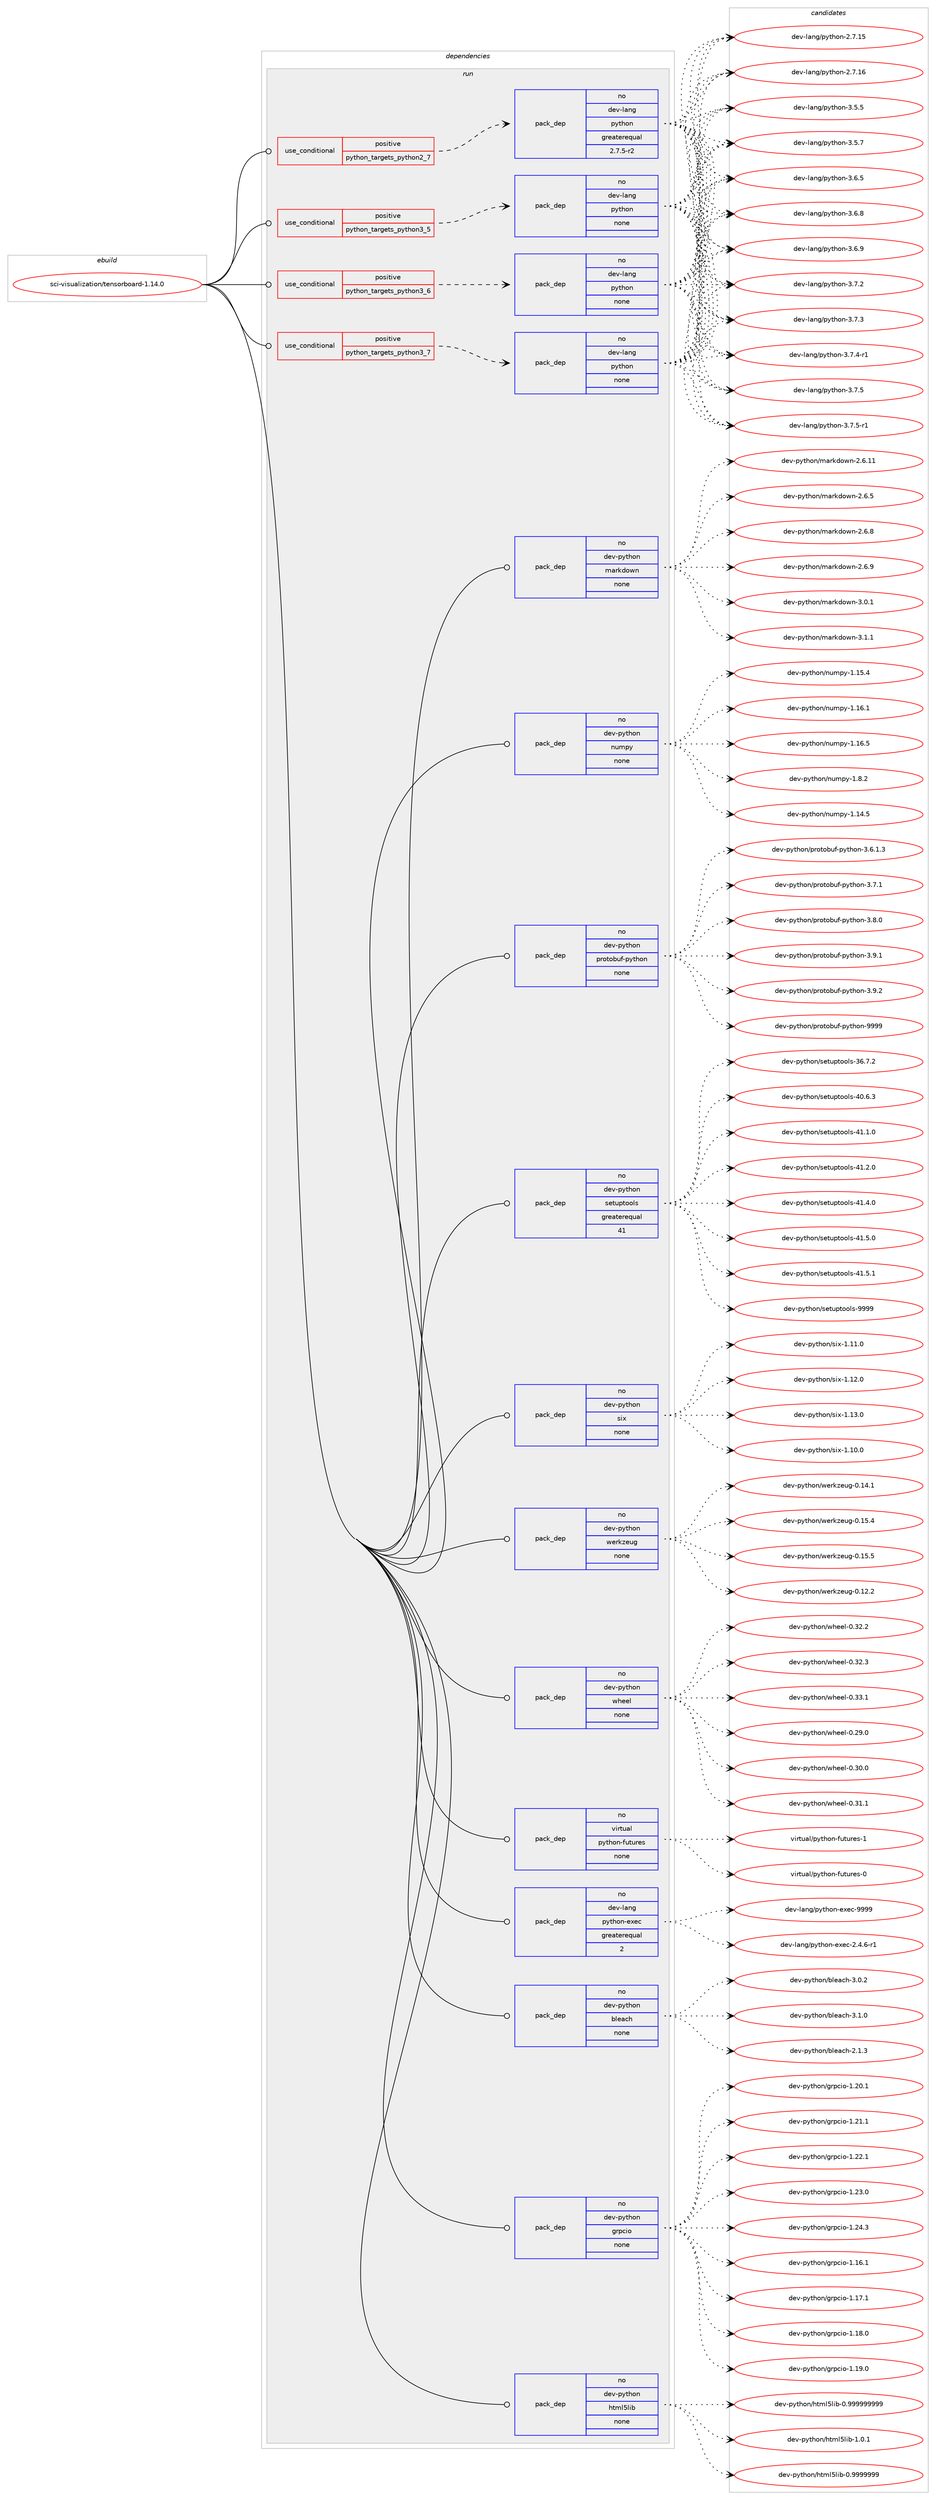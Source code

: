 digraph prolog {

# *************
# Graph options
# *************

newrank=true;
concentrate=true;
compound=true;
graph [rankdir=LR,fontname=Helvetica,fontsize=10,ranksep=1.5];#, ranksep=2.5, nodesep=0.2];
edge  [arrowhead=vee];
node  [fontname=Helvetica,fontsize=10];

# **********
# The ebuild
# **********

subgraph cluster_leftcol {
color=gray;
rank=same;
label=<<i>ebuild</i>>;
id [label="sci-visualization/tensorboard-1.14.0", color=red, width=4, href="../sci-visualization/tensorboard-1.14.0.svg"];
}

# ****************
# The dependencies
# ****************

subgraph cluster_midcol {
color=gray;
label=<<i>dependencies</i>>;
subgraph cluster_compile {
fillcolor="#eeeeee";
style=filled;
label=<<i>compile</i>>;
}
subgraph cluster_compileandrun {
fillcolor="#eeeeee";
style=filled;
label=<<i>compile and run</i>>;
}
subgraph cluster_run {
fillcolor="#eeeeee";
style=filled;
label=<<i>run</i>>;
subgraph cond210190 {
dependency865536 [label=<<TABLE BORDER="0" CELLBORDER="1" CELLSPACING="0" CELLPADDING="4"><TR><TD ROWSPAN="3" CELLPADDING="10">use_conditional</TD></TR><TR><TD>positive</TD></TR><TR><TD>python_targets_python2_7</TD></TR></TABLE>>, shape=none, color=red];
subgraph pack640048 {
dependency865537 [label=<<TABLE BORDER="0" CELLBORDER="1" CELLSPACING="0" CELLPADDING="4" WIDTH="220"><TR><TD ROWSPAN="6" CELLPADDING="30">pack_dep</TD></TR><TR><TD WIDTH="110">no</TD></TR><TR><TD>dev-lang</TD></TR><TR><TD>python</TD></TR><TR><TD>greaterequal</TD></TR><TR><TD>2.7.5-r2</TD></TR></TABLE>>, shape=none, color=blue];
}
dependency865536:e -> dependency865537:w [weight=20,style="dashed",arrowhead="vee"];
}
id:e -> dependency865536:w [weight=20,style="solid",arrowhead="odot"];
subgraph cond210191 {
dependency865538 [label=<<TABLE BORDER="0" CELLBORDER="1" CELLSPACING="0" CELLPADDING="4"><TR><TD ROWSPAN="3" CELLPADDING="10">use_conditional</TD></TR><TR><TD>positive</TD></TR><TR><TD>python_targets_python3_5</TD></TR></TABLE>>, shape=none, color=red];
subgraph pack640049 {
dependency865539 [label=<<TABLE BORDER="0" CELLBORDER="1" CELLSPACING="0" CELLPADDING="4" WIDTH="220"><TR><TD ROWSPAN="6" CELLPADDING="30">pack_dep</TD></TR><TR><TD WIDTH="110">no</TD></TR><TR><TD>dev-lang</TD></TR><TR><TD>python</TD></TR><TR><TD>none</TD></TR><TR><TD></TD></TR></TABLE>>, shape=none, color=blue];
}
dependency865538:e -> dependency865539:w [weight=20,style="dashed",arrowhead="vee"];
}
id:e -> dependency865538:w [weight=20,style="solid",arrowhead="odot"];
subgraph cond210192 {
dependency865540 [label=<<TABLE BORDER="0" CELLBORDER="1" CELLSPACING="0" CELLPADDING="4"><TR><TD ROWSPAN="3" CELLPADDING="10">use_conditional</TD></TR><TR><TD>positive</TD></TR><TR><TD>python_targets_python3_6</TD></TR></TABLE>>, shape=none, color=red];
subgraph pack640050 {
dependency865541 [label=<<TABLE BORDER="0" CELLBORDER="1" CELLSPACING="0" CELLPADDING="4" WIDTH="220"><TR><TD ROWSPAN="6" CELLPADDING="30">pack_dep</TD></TR><TR><TD WIDTH="110">no</TD></TR><TR><TD>dev-lang</TD></TR><TR><TD>python</TD></TR><TR><TD>none</TD></TR><TR><TD></TD></TR></TABLE>>, shape=none, color=blue];
}
dependency865540:e -> dependency865541:w [weight=20,style="dashed",arrowhead="vee"];
}
id:e -> dependency865540:w [weight=20,style="solid",arrowhead="odot"];
subgraph cond210193 {
dependency865542 [label=<<TABLE BORDER="0" CELLBORDER="1" CELLSPACING="0" CELLPADDING="4"><TR><TD ROWSPAN="3" CELLPADDING="10">use_conditional</TD></TR><TR><TD>positive</TD></TR><TR><TD>python_targets_python3_7</TD></TR></TABLE>>, shape=none, color=red];
subgraph pack640051 {
dependency865543 [label=<<TABLE BORDER="0" CELLBORDER="1" CELLSPACING="0" CELLPADDING="4" WIDTH="220"><TR><TD ROWSPAN="6" CELLPADDING="30">pack_dep</TD></TR><TR><TD WIDTH="110">no</TD></TR><TR><TD>dev-lang</TD></TR><TR><TD>python</TD></TR><TR><TD>none</TD></TR><TR><TD></TD></TR></TABLE>>, shape=none, color=blue];
}
dependency865542:e -> dependency865543:w [weight=20,style="dashed",arrowhead="vee"];
}
id:e -> dependency865542:w [weight=20,style="solid",arrowhead="odot"];
subgraph pack640052 {
dependency865544 [label=<<TABLE BORDER="0" CELLBORDER="1" CELLSPACING="0" CELLPADDING="4" WIDTH="220"><TR><TD ROWSPAN="6" CELLPADDING="30">pack_dep</TD></TR><TR><TD WIDTH="110">no</TD></TR><TR><TD>dev-lang</TD></TR><TR><TD>python-exec</TD></TR><TR><TD>greaterequal</TD></TR><TR><TD>2</TD></TR></TABLE>>, shape=none, color=blue];
}
id:e -> dependency865544:w [weight=20,style="solid",arrowhead="odot"];
subgraph pack640053 {
dependency865545 [label=<<TABLE BORDER="0" CELLBORDER="1" CELLSPACING="0" CELLPADDING="4" WIDTH="220"><TR><TD ROWSPAN="6" CELLPADDING="30">pack_dep</TD></TR><TR><TD WIDTH="110">no</TD></TR><TR><TD>dev-python</TD></TR><TR><TD>bleach</TD></TR><TR><TD>none</TD></TR><TR><TD></TD></TR></TABLE>>, shape=none, color=blue];
}
id:e -> dependency865545:w [weight=20,style="solid",arrowhead="odot"];
subgraph pack640054 {
dependency865546 [label=<<TABLE BORDER="0" CELLBORDER="1" CELLSPACING="0" CELLPADDING="4" WIDTH="220"><TR><TD ROWSPAN="6" CELLPADDING="30">pack_dep</TD></TR><TR><TD WIDTH="110">no</TD></TR><TR><TD>dev-python</TD></TR><TR><TD>grpcio</TD></TR><TR><TD>none</TD></TR><TR><TD></TD></TR></TABLE>>, shape=none, color=blue];
}
id:e -> dependency865546:w [weight=20,style="solid",arrowhead="odot"];
subgraph pack640055 {
dependency865547 [label=<<TABLE BORDER="0" CELLBORDER="1" CELLSPACING="0" CELLPADDING="4" WIDTH="220"><TR><TD ROWSPAN="6" CELLPADDING="30">pack_dep</TD></TR><TR><TD WIDTH="110">no</TD></TR><TR><TD>dev-python</TD></TR><TR><TD>html5lib</TD></TR><TR><TD>none</TD></TR><TR><TD></TD></TR></TABLE>>, shape=none, color=blue];
}
id:e -> dependency865547:w [weight=20,style="solid",arrowhead="odot"];
subgraph pack640056 {
dependency865548 [label=<<TABLE BORDER="0" CELLBORDER="1" CELLSPACING="0" CELLPADDING="4" WIDTH="220"><TR><TD ROWSPAN="6" CELLPADDING="30">pack_dep</TD></TR><TR><TD WIDTH="110">no</TD></TR><TR><TD>dev-python</TD></TR><TR><TD>markdown</TD></TR><TR><TD>none</TD></TR><TR><TD></TD></TR></TABLE>>, shape=none, color=blue];
}
id:e -> dependency865548:w [weight=20,style="solid",arrowhead="odot"];
subgraph pack640057 {
dependency865549 [label=<<TABLE BORDER="0" CELLBORDER="1" CELLSPACING="0" CELLPADDING="4" WIDTH="220"><TR><TD ROWSPAN="6" CELLPADDING="30">pack_dep</TD></TR><TR><TD WIDTH="110">no</TD></TR><TR><TD>dev-python</TD></TR><TR><TD>numpy</TD></TR><TR><TD>none</TD></TR><TR><TD></TD></TR></TABLE>>, shape=none, color=blue];
}
id:e -> dependency865549:w [weight=20,style="solid",arrowhead="odot"];
subgraph pack640058 {
dependency865550 [label=<<TABLE BORDER="0" CELLBORDER="1" CELLSPACING="0" CELLPADDING="4" WIDTH="220"><TR><TD ROWSPAN="6" CELLPADDING="30">pack_dep</TD></TR><TR><TD WIDTH="110">no</TD></TR><TR><TD>dev-python</TD></TR><TR><TD>protobuf-python</TD></TR><TR><TD>none</TD></TR><TR><TD></TD></TR></TABLE>>, shape=none, color=blue];
}
id:e -> dependency865550:w [weight=20,style="solid",arrowhead="odot"];
subgraph pack640059 {
dependency865551 [label=<<TABLE BORDER="0" CELLBORDER="1" CELLSPACING="0" CELLPADDING="4" WIDTH="220"><TR><TD ROWSPAN="6" CELLPADDING="30">pack_dep</TD></TR><TR><TD WIDTH="110">no</TD></TR><TR><TD>dev-python</TD></TR><TR><TD>setuptools</TD></TR><TR><TD>greaterequal</TD></TR><TR><TD>41</TD></TR></TABLE>>, shape=none, color=blue];
}
id:e -> dependency865551:w [weight=20,style="solid",arrowhead="odot"];
subgraph pack640060 {
dependency865552 [label=<<TABLE BORDER="0" CELLBORDER="1" CELLSPACING="0" CELLPADDING="4" WIDTH="220"><TR><TD ROWSPAN="6" CELLPADDING="30">pack_dep</TD></TR><TR><TD WIDTH="110">no</TD></TR><TR><TD>dev-python</TD></TR><TR><TD>six</TD></TR><TR><TD>none</TD></TR><TR><TD></TD></TR></TABLE>>, shape=none, color=blue];
}
id:e -> dependency865552:w [weight=20,style="solid",arrowhead="odot"];
subgraph pack640061 {
dependency865553 [label=<<TABLE BORDER="0" CELLBORDER="1" CELLSPACING="0" CELLPADDING="4" WIDTH="220"><TR><TD ROWSPAN="6" CELLPADDING="30">pack_dep</TD></TR><TR><TD WIDTH="110">no</TD></TR><TR><TD>dev-python</TD></TR><TR><TD>werkzeug</TD></TR><TR><TD>none</TD></TR><TR><TD></TD></TR></TABLE>>, shape=none, color=blue];
}
id:e -> dependency865553:w [weight=20,style="solid",arrowhead="odot"];
subgraph pack640062 {
dependency865554 [label=<<TABLE BORDER="0" CELLBORDER="1" CELLSPACING="0" CELLPADDING="4" WIDTH="220"><TR><TD ROWSPAN="6" CELLPADDING="30">pack_dep</TD></TR><TR><TD WIDTH="110">no</TD></TR><TR><TD>dev-python</TD></TR><TR><TD>wheel</TD></TR><TR><TD>none</TD></TR><TR><TD></TD></TR></TABLE>>, shape=none, color=blue];
}
id:e -> dependency865554:w [weight=20,style="solid",arrowhead="odot"];
subgraph pack640063 {
dependency865555 [label=<<TABLE BORDER="0" CELLBORDER="1" CELLSPACING="0" CELLPADDING="4" WIDTH="220"><TR><TD ROWSPAN="6" CELLPADDING="30">pack_dep</TD></TR><TR><TD WIDTH="110">no</TD></TR><TR><TD>virtual</TD></TR><TR><TD>python-futures</TD></TR><TR><TD>none</TD></TR><TR><TD></TD></TR></TABLE>>, shape=none, color=blue];
}
id:e -> dependency865555:w [weight=20,style="solid",arrowhead="odot"];
}
}

# **************
# The candidates
# **************

subgraph cluster_choices {
rank=same;
color=gray;
label=<<i>candidates</i>>;

subgraph choice640048 {
color=black;
nodesep=1;
choice10010111845108971101034711212111610411111045504655464953 [label="dev-lang/python-2.7.15", color=red, width=4,href="../dev-lang/python-2.7.15.svg"];
choice10010111845108971101034711212111610411111045504655464954 [label="dev-lang/python-2.7.16", color=red, width=4,href="../dev-lang/python-2.7.16.svg"];
choice100101118451089711010347112121116104111110455146534653 [label="dev-lang/python-3.5.5", color=red, width=4,href="../dev-lang/python-3.5.5.svg"];
choice100101118451089711010347112121116104111110455146534655 [label="dev-lang/python-3.5.7", color=red, width=4,href="../dev-lang/python-3.5.7.svg"];
choice100101118451089711010347112121116104111110455146544653 [label="dev-lang/python-3.6.5", color=red, width=4,href="../dev-lang/python-3.6.5.svg"];
choice100101118451089711010347112121116104111110455146544656 [label="dev-lang/python-3.6.8", color=red, width=4,href="../dev-lang/python-3.6.8.svg"];
choice100101118451089711010347112121116104111110455146544657 [label="dev-lang/python-3.6.9", color=red, width=4,href="../dev-lang/python-3.6.9.svg"];
choice100101118451089711010347112121116104111110455146554650 [label="dev-lang/python-3.7.2", color=red, width=4,href="../dev-lang/python-3.7.2.svg"];
choice100101118451089711010347112121116104111110455146554651 [label="dev-lang/python-3.7.3", color=red, width=4,href="../dev-lang/python-3.7.3.svg"];
choice1001011184510897110103471121211161041111104551465546524511449 [label="dev-lang/python-3.7.4-r1", color=red, width=4,href="../dev-lang/python-3.7.4-r1.svg"];
choice100101118451089711010347112121116104111110455146554653 [label="dev-lang/python-3.7.5", color=red, width=4,href="../dev-lang/python-3.7.5.svg"];
choice1001011184510897110103471121211161041111104551465546534511449 [label="dev-lang/python-3.7.5-r1", color=red, width=4,href="../dev-lang/python-3.7.5-r1.svg"];
dependency865537:e -> choice10010111845108971101034711212111610411111045504655464953:w [style=dotted,weight="100"];
dependency865537:e -> choice10010111845108971101034711212111610411111045504655464954:w [style=dotted,weight="100"];
dependency865537:e -> choice100101118451089711010347112121116104111110455146534653:w [style=dotted,weight="100"];
dependency865537:e -> choice100101118451089711010347112121116104111110455146534655:w [style=dotted,weight="100"];
dependency865537:e -> choice100101118451089711010347112121116104111110455146544653:w [style=dotted,weight="100"];
dependency865537:e -> choice100101118451089711010347112121116104111110455146544656:w [style=dotted,weight="100"];
dependency865537:e -> choice100101118451089711010347112121116104111110455146544657:w [style=dotted,weight="100"];
dependency865537:e -> choice100101118451089711010347112121116104111110455146554650:w [style=dotted,weight="100"];
dependency865537:e -> choice100101118451089711010347112121116104111110455146554651:w [style=dotted,weight="100"];
dependency865537:e -> choice1001011184510897110103471121211161041111104551465546524511449:w [style=dotted,weight="100"];
dependency865537:e -> choice100101118451089711010347112121116104111110455146554653:w [style=dotted,weight="100"];
dependency865537:e -> choice1001011184510897110103471121211161041111104551465546534511449:w [style=dotted,weight="100"];
}
subgraph choice640049 {
color=black;
nodesep=1;
choice10010111845108971101034711212111610411111045504655464953 [label="dev-lang/python-2.7.15", color=red, width=4,href="../dev-lang/python-2.7.15.svg"];
choice10010111845108971101034711212111610411111045504655464954 [label="dev-lang/python-2.7.16", color=red, width=4,href="../dev-lang/python-2.7.16.svg"];
choice100101118451089711010347112121116104111110455146534653 [label="dev-lang/python-3.5.5", color=red, width=4,href="../dev-lang/python-3.5.5.svg"];
choice100101118451089711010347112121116104111110455146534655 [label="dev-lang/python-3.5.7", color=red, width=4,href="../dev-lang/python-3.5.7.svg"];
choice100101118451089711010347112121116104111110455146544653 [label="dev-lang/python-3.6.5", color=red, width=4,href="../dev-lang/python-3.6.5.svg"];
choice100101118451089711010347112121116104111110455146544656 [label="dev-lang/python-3.6.8", color=red, width=4,href="../dev-lang/python-3.6.8.svg"];
choice100101118451089711010347112121116104111110455146544657 [label="dev-lang/python-3.6.9", color=red, width=4,href="../dev-lang/python-3.6.9.svg"];
choice100101118451089711010347112121116104111110455146554650 [label="dev-lang/python-3.7.2", color=red, width=4,href="../dev-lang/python-3.7.2.svg"];
choice100101118451089711010347112121116104111110455146554651 [label="dev-lang/python-3.7.3", color=red, width=4,href="../dev-lang/python-3.7.3.svg"];
choice1001011184510897110103471121211161041111104551465546524511449 [label="dev-lang/python-3.7.4-r1", color=red, width=4,href="../dev-lang/python-3.7.4-r1.svg"];
choice100101118451089711010347112121116104111110455146554653 [label="dev-lang/python-3.7.5", color=red, width=4,href="../dev-lang/python-3.7.5.svg"];
choice1001011184510897110103471121211161041111104551465546534511449 [label="dev-lang/python-3.7.5-r1", color=red, width=4,href="../dev-lang/python-3.7.5-r1.svg"];
dependency865539:e -> choice10010111845108971101034711212111610411111045504655464953:w [style=dotted,weight="100"];
dependency865539:e -> choice10010111845108971101034711212111610411111045504655464954:w [style=dotted,weight="100"];
dependency865539:e -> choice100101118451089711010347112121116104111110455146534653:w [style=dotted,weight="100"];
dependency865539:e -> choice100101118451089711010347112121116104111110455146534655:w [style=dotted,weight="100"];
dependency865539:e -> choice100101118451089711010347112121116104111110455146544653:w [style=dotted,weight="100"];
dependency865539:e -> choice100101118451089711010347112121116104111110455146544656:w [style=dotted,weight="100"];
dependency865539:e -> choice100101118451089711010347112121116104111110455146544657:w [style=dotted,weight="100"];
dependency865539:e -> choice100101118451089711010347112121116104111110455146554650:w [style=dotted,weight="100"];
dependency865539:e -> choice100101118451089711010347112121116104111110455146554651:w [style=dotted,weight="100"];
dependency865539:e -> choice1001011184510897110103471121211161041111104551465546524511449:w [style=dotted,weight="100"];
dependency865539:e -> choice100101118451089711010347112121116104111110455146554653:w [style=dotted,weight="100"];
dependency865539:e -> choice1001011184510897110103471121211161041111104551465546534511449:w [style=dotted,weight="100"];
}
subgraph choice640050 {
color=black;
nodesep=1;
choice10010111845108971101034711212111610411111045504655464953 [label="dev-lang/python-2.7.15", color=red, width=4,href="../dev-lang/python-2.7.15.svg"];
choice10010111845108971101034711212111610411111045504655464954 [label="dev-lang/python-2.7.16", color=red, width=4,href="../dev-lang/python-2.7.16.svg"];
choice100101118451089711010347112121116104111110455146534653 [label="dev-lang/python-3.5.5", color=red, width=4,href="../dev-lang/python-3.5.5.svg"];
choice100101118451089711010347112121116104111110455146534655 [label="dev-lang/python-3.5.7", color=red, width=4,href="../dev-lang/python-3.5.7.svg"];
choice100101118451089711010347112121116104111110455146544653 [label="dev-lang/python-3.6.5", color=red, width=4,href="../dev-lang/python-3.6.5.svg"];
choice100101118451089711010347112121116104111110455146544656 [label="dev-lang/python-3.6.8", color=red, width=4,href="../dev-lang/python-3.6.8.svg"];
choice100101118451089711010347112121116104111110455146544657 [label="dev-lang/python-3.6.9", color=red, width=4,href="../dev-lang/python-3.6.9.svg"];
choice100101118451089711010347112121116104111110455146554650 [label="dev-lang/python-3.7.2", color=red, width=4,href="../dev-lang/python-3.7.2.svg"];
choice100101118451089711010347112121116104111110455146554651 [label="dev-lang/python-3.7.3", color=red, width=4,href="../dev-lang/python-3.7.3.svg"];
choice1001011184510897110103471121211161041111104551465546524511449 [label="dev-lang/python-3.7.4-r1", color=red, width=4,href="../dev-lang/python-3.7.4-r1.svg"];
choice100101118451089711010347112121116104111110455146554653 [label="dev-lang/python-3.7.5", color=red, width=4,href="../dev-lang/python-3.7.5.svg"];
choice1001011184510897110103471121211161041111104551465546534511449 [label="dev-lang/python-3.7.5-r1", color=red, width=4,href="../dev-lang/python-3.7.5-r1.svg"];
dependency865541:e -> choice10010111845108971101034711212111610411111045504655464953:w [style=dotted,weight="100"];
dependency865541:e -> choice10010111845108971101034711212111610411111045504655464954:w [style=dotted,weight="100"];
dependency865541:e -> choice100101118451089711010347112121116104111110455146534653:w [style=dotted,weight="100"];
dependency865541:e -> choice100101118451089711010347112121116104111110455146534655:w [style=dotted,weight="100"];
dependency865541:e -> choice100101118451089711010347112121116104111110455146544653:w [style=dotted,weight="100"];
dependency865541:e -> choice100101118451089711010347112121116104111110455146544656:w [style=dotted,weight="100"];
dependency865541:e -> choice100101118451089711010347112121116104111110455146544657:w [style=dotted,weight="100"];
dependency865541:e -> choice100101118451089711010347112121116104111110455146554650:w [style=dotted,weight="100"];
dependency865541:e -> choice100101118451089711010347112121116104111110455146554651:w [style=dotted,weight="100"];
dependency865541:e -> choice1001011184510897110103471121211161041111104551465546524511449:w [style=dotted,weight="100"];
dependency865541:e -> choice100101118451089711010347112121116104111110455146554653:w [style=dotted,weight="100"];
dependency865541:e -> choice1001011184510897110103471121211161041111104551465546534511449:w [style=dotted,weight="100"];
}
subgraph choice640051 {
color=black;
nodesep=1;
choice10010111845108971101034711212111610411111045504655464953 [label="dev-lang/python-2.7.15", color=red, width=4,href="../dev-lang/python-2.7.15.svg"];
choice10010111845108971101034711212111610411111045504655464954 [label="dev-lang/python-2.7.16", color=red, width=4,href="../dev-lang/python-2.7.16.svg"];
choice100101118451089711010347112121116104111110455146534653 [label="dev-lang/python-3.5.5", color=red, width=4,href="../dev-lang/python-3.5.5.svg"];
choice100101118451089711010347112121116104111110455146534655 [label="dev-lang/python-3.5.7", color=red, width=4,href="../dev-lang/python-3.5.7.svg"];
choice100101118451089711010347112121116104111110455146544653 [label="dev-lang/python-3.6.5", color=red, width=4,href="../dev-lang/python-3.6.5.svg"];
choice100101118451089711010347112121116104111110455146544656 [label="dev-lang/python-3.6.8", color=red, width=4,href="../dev-lang/python-3.6.8.svg"];
choice100101118451089711010347112121116104111110455146544657 [label="dev-lang/python-3.6.9", color=red, width=4,href="../dev-lang/python-3.6.9.svg"];
choice100101118451089711010347112121116104111110455146554650 [label="dev-lang/python-3.7.2", color=red, width=4,href="../dev-lang/python-3.7.2.svg"];
choice100101118451089711010347112121116104111110455146554651 [label="dev-lang/python-3.7.3", color=red, width=4,href="../dev-lang/python-3.7.3.svg"];
choice1001011184510897110103471121211161041111104551465546524511449 [label="dev-lang/python-3.7.4-r1", color=red, width=4,href="../dev-lang/python-3.7.4-r1.svg"];
choice100101118451089711010347112121116104111110455146554653 [label="dev-lang/python-3.7.5", color=red, width=4,href="../dev-lang/python-3.7.5.svg"];
choice1001011184510897110103471121211161041111104551465546534511449 [label="dev-lang/python-3.7.5-r1", color=red, width=4,href="../dev-lang/python-3.7.5-r1.svg"];
dependency865543:e -> choice10010111845108971101034711212111610411111045504655464953:w [style=dotted,weight="100"];
dependency865543:e -> choice10010111845108971101034711212111610411111045504655464954:w [style=dotted,weight="100"];
dependency865543:e -> choice100101118451089711010347112121116104111110455146534653:w [style=dotted,weight="100"];
dependency865543:e -> choice100101118451089711010347112121116104111110455146534655:w [style=dotted,weight="100"];
dependency865543:e -> choice100101118451089711010347112121116104111110455146544653:w [style=dotted,weight="100"];
dependency865543:e -> choice100101118451089711010347112121116104111110455146544656:w [style=dotted,weight="100"];
dependency865543:e -> choice100101118451089711010347112121116104111110455146544657:w [style=dotted,weight="100"];
dependency865543:e -> choice100101118451089711010347112121116104111110455146554650:w [style=dotted,weight="100"];
dependency865543:e -> choice100101118451089711010347112121116104111110455146554651:w [style=dotted,weight="100"];
dependency865543:e -> choice1001011184510897110103471121211161041111104551465546524511449:w [style=dotted,weight="100"];
dependency865543:e -> choice100101118451089711010347112121116104111110455146554653:w [style=dotted,weight="100"];
dependency865543:e -> choice1001011184510897110103471121211161041111104551465546534511449:w [style=dotted,weight="100"];
}
subgraph choice640052 {
color=black;
nodesep=1;
choice10010111845108971101034711212111610411111045101120101994550465246544511449 [label="dev-lang/python-exec-2.4.6-r1", color=red, width=4,href="../dev-lang/python-exec-2.4.6-r1.svg"];
choice10010111845108971101034711212111610411111045101120101994557575757 [label="dev-lang/python-exec-9999", color=red, width=4,href="../dev-lang/python-exec-9999.svg"];
dependency865544:e -> choice10010111845108971101034711212111610411111045101120101994550465246544511449:w [style=dotted,weight="100"];
dependency865544:e -> choice10010111845108971101034711212111610411111045101120101994557575757:w [style=dotted,weight="100"];
}
subgraph choice640053 {
color=black;
nodesep=1;
choice1001011184511212111610411111047981081019799104455046494651 [label="dev-python/bleach-2.1.3", color=red, width=4,href="../dev-python/bleach-2.1.3.svg"];
choice1001011184511212111610411111047981081019799104455146484650 [label="dev-python/bleach-3.0.2", color=red, width=4,href="../dev-python/bleach-3.0.2.svg"];
choice1001011184511212111610411111047981081019799104455146494648 [label="dev-python/bleach-3.1.0", color=red, width=4,href="../dev-python/bleach-3.1.0.svg"];
dependency865545:e -> choice1001011184511212111610411111047981081019799104455046494651:w [style=dotted,weight="100"];
dependency865545:e -> choice1001011184511212111610411111047981081019799104455146484650:w [style=dotted,weight="100"];
dependency865545:e -> choice1001011184511212111610411111047981081019799104455146494648:w [style=dotted,weight="100"];
}
subgraph choice640054 {
color=black;
nodesep=1;
choice10010111845112121116104111110471031141129910511145494649544649 [label="dev-python/grpcio-1.16.1", color=red, width=4,href="../dev-python/grpcio-1.16.1.svg"];
choice10010111845112121116104111110471031141129910511145494649554649 [label="dev-python/grpcio-1.17.1", color=red, width=4,href="../dev-python/grpcio-1.17.1.svg"];
choice10010111845112121116104111110471031141129910511145494649564648 [label="dev-python/grpcio-1.18.0", color=red, width=4,href="../dev-python/grpcio-1.18.0.svg"];
choice10010111845112121116104111110471031141129910511145494649574648 [label="dev-python/grpcio-1.19.0", color=red, width=4,href="../dev-python/grpcio-1.19.0.svg"];
choice10010111845112121116104111110471031141129910511145494650484649 [label="dev-python/grpcio-1.20.1", color=red, width=4,href="../dev-python/grpcio-1.20.1.svg"];
choice10010111845112121116104111110471031141129910511145494650494649 [label="dev-python/grpcio-1.21.1", color=red, width=4,href="../dev-python/grpcio-1.21.1.svg"];
choice10010111845112121116104111110471031141129910511145494650504649 [label="dev-python/grpcio-1.22.1", color=red, width=4,href="../dev-python/grpcio-1.22.1.svg"];
choice10010111845112121116104111110471031141129910511145494650514648 [label="dev-python/grpcio-1.23.0", color=red, width=4,href="../dev-python/grpcio-1.23.0.svg"];
choice10010111845112121116104111110471031141129910511145494650524651 [label="dev-python/grpcio-1.24.3", color=red, width=4,href="../dev-python/grpcio-1.24.3.svg"];
dependency865546:e -> choice10010111845112121116104111110471031141129910511145494649544649:w [style=dotted,weight="100"];
dependency865546:e -> choice10010111845112121116104111110471031141129910511145494649554649:w [style=dotted,weight="100"];
dependency865546:e -> choice10010111845112121116104111110471031141129910511145494649564648:w [style=dotted,weight="100"];
dependency865546:e -> choice10010111845112121116104111110471031141129910511145494649574648:w [style=dotted,weight="100"];
dependency865546:e -> choice10010111845112121116104111110471031141129910511145494650484649:w [style=dotted,weight="100"];
dependency865546:e -> choice10010111845112121116104111110471031141129910511145494650494649:w [style=dotted,weight="100"];
dependency865546:e -> choice10010111845112121116104111110471031141129910511145494650504649:w [style=dotted,weight="100"];
dependency865546:e -> choice10010111845112121116104111110471031141129910511145494650514648:w [style=dotted,weight="100"];
dependency865546:e -> choice10010111845112121116104111110471031141129910511145494650524651:w [style=dotted,weight="100"];
}
subgraph choice640055 {
color=black;
nodesep=1;
choice1001011184511212111610411111047104116109108531081059845484657575757575757 [label="dev-python/html5lib-0.9999999", color=red, width=4,href="../dev-python/html5lib-0.9999999.svg"];
choice10010111845112121116104111110471041161091085310810598454846575757575757575757 [label="dev-python/html5lib-0.999999999", color=red, width=4,href="../dev-python/html5lib-0.999999999.svg"];
choice10010111845112121116104111110471041161091085310810598454946484649 [label="dev-python/html5lib-1.0.1", color=red, width=4,href="../dev-python/html5lib-1.0.1.svg"];
dependency865547:e -> choice1001011184511212111610411111047104116109108531081059845484657575757575757:w [style=dotted,weight="100"];
dependency865547:e -> choice10010111845112121116104111110471041161091085310810598454846575757575757575757:w [style=dotted,weight="100"];
dependency865547:e -> choice10010111845112121116104111110471041161091085310810598454946484649:w [style=dotted,weight="100"];
}
subgraph choice640056 {
color=black;
nodesep=1;
choice10010111845112121116104111110471099711410710011111911045504654464949 [label="dev-python/markdown-2.6.11", color=red, width=4,href="../dev-python/markdown-2.6.11.svg"];
choice100101118451121211161041111104710997114107100111119110455046544653 [label="dev-python/markdown-2.6.5", color=red, width=4,href="../dev-python/markdown-2.6.5.svg"];
choice100101118451121211161041111104710997114107100111119110455046544656 [label="dev-python/markdown-2.6.8", color=red, width=4,href="../dev-python/markdown-2.6.8.svg"];
choice100101118451121211161041111104710997114107100111119110455046544657 [label="dev-python/markdown-2.6.9", color=red, width=4,href="../dev-python/markdown-2.6.9.svg"];
choice100101118451121211161041111104710997114107100111119110455146484649 [label="dev-python/markdown-3.0.1", color=red, width=4,href="../dev-python/markdown-3.0.1.svg"];
choice100101118451121211161041111104710997114107100111119110455146494649 [label="dev-python/markdown-3.1.1", color=red, width=4,href="../dev-python/markdown-3.1.1.svg"];
dependency865548:e -> choice10010111845112121116104111110471099711410710011111911045504654464949:w [style=dotted,weight="100"];
dependency865548:e -> choice100101118451121211161041111104710997114107100111119110455046544653:w [style=dotted,weight="100"];
dependency865548:e -> choice100101118451121211161041111104710997114107100111119110455046544656:w [style=dotted,weight="100"];
dependency865548:e -> choice100101118451121211161041111104710997114107100111119110455046544657:w [style=dotted,weight="100"];
dependency865548:e -> choice100101118451121211161041111104710997114107100111119110455146484649:w [style=dotted,weight="100"];
dependency865548:e -> choice100101118451121211161041111104710997114107100111119110455146494649:w [style=dotted,weight="100"];
}
subgraph choice640057 {
color=black;
nodesep=1;
choice100101118451121211161041111104711011710911212145494649524653 [label="dev-python/numpy-1.14.5", color=red, width=4,href="../dev-python/numpy-1.14.5.svg"];
choice100101118451121211161041111104711011710911212145494649534652 [label="dev-python/numpy-1.15.4", color=red, width=4,href="../dev-python/numpy-1.15.4.svg"];
choice100101118451121211161041111104711011710911212145494649544649 [label="dev-python/numpy-1.16.1", color=red, width=4,href="../dev-python/numpy-1.16.1.svg"];
choice100101118451121211161041111104711011710911212145494649544653 [label="dev-python/numpy-1.16.5", color=red, width=4,href="../dev-python/numpy-1.16.5.svg"];
choice1001011184511212111610411111047110117109112121454946564650 [label="dev-python/numpy-1.8.2", color=red, width=4,href="../dev-python/numpy-1.8.2.svg"];
dependency865549:e -> choice100101118451121211161041111104711011710911212145494649524653:w [style=dotted,weight="100"];
dependency865549:e -> choice100101118451121211161041111104711011710911212145494649534652:w [style=dotted,weight="100"];
dependency865549:e -> choice100101118451121211161041111104711011710911212145494649544649:w [style=dotted,weight="100"];
dependency865549:e -> choice100101118451121211161041111104711011710911212145494649544653:w [style=dotted,weight="100"];
dependency865549:e -> choice1001011184511212111610411111047110117109112121454946564650:w [style=dotted,weight="100"];
}
subgraph choice640058 {
color=black;
nodesep=1;
choice100101118451121211161041111104711211411111611198117102451121211161041111104551465446494651 [label="dev-python/protobuf-python-3.6.1.3", color=red, width=4,href="../dev-python/protobuf-python-3.6.1.3.svg"];
choice10010111845112121116104111110471121141111161119811710245112121116104111110455146554649 [label="dev-python/protobuf-python-3.7.1", color=red, width=4,href="../dev-python/protobuf-python-3.7.1.svg"];
choice10010111845112121116104111110471121141111161119811710245112121116104111110455146564648 [label="dev-python/protobuf-python-3.8.0", color=red, width=4,href="../dev-python/protobuf-python-3.8.0.svg"];
choice10010111845112121116104111110471121141111161119811710245112121116104111110455146574649 [label="dev-python/protobuf-python-3.9.1", color=red, width=4,href="../dev-python/protobuf-python-3.9.1.svg"];
choice10010111845112121116104111110471121141111161119811710245112121116104111110455146574650 [label="dev-python/protobuf-python-3.9.2", color=red, width=4,href="../dev-python/protobuf-python-3.9.2.svg"];
choice100101118451121211161041111104711211411111611198117102451121211161041111104557575757 [label="dev-python/protobuf-python-9999", color=red, width=4,href="../dev-python/protobuf-python-9999.svg"];
dependency865550:e -> choice100101118451121211161041111104711211411111611198117102451121211161041111104551465446494651:w [style=dotted,weight="100"];
dependency865550:e -> choice10010111845112121116104111110471121141111161119811710245112121116104111110455146554649:w [style=dotted,weight="100"];
dependency865550:e -> choice10010111845112121116104111110471121141111161119811710245112121116104111110455146564648:w [style=dotted,weight="100"];
dependency865550:e -> choice10010111845112121116104111110471121141111161119811710245112121116104111110455146574649:w [style=dotted,weight="100"];
dependency865550:e -> choice10010111845112121116104111110471121141111161119811710245112121116104111110455146574650:w [style=dotted,weight="100"];
dependency865550:e -> choice100101118451121211161041111104711211411111611198117102451121211161041111104557575757:w [style=dotted,weight="100"];
}
subgraph choice640059 {
color=black;
nodesep=1;
choice100101118451121211161041111104711510111611711211611111110811545515446554650 [label="dev-python/setuptools-36.7.2", color=red, width=4,href="../dev-python/setuptools-36.7.2.svg"];
choice100101118451121211161041111104711510111611711211611111110811545524846544651 [label="dev-python/setuptools-40.6.3", color=red, width=4,href="../dev-python/setuptools-40.6.3.svg"];
choice100101118451121211161041111104711510111611711211611111110811545524946494648 [label="dev-python/setuptools-41.1.0", color=red, width=4,href="../dev-python/setuptools-41.1.0.svg"];
choice100101118451121211161041111104711510111611711211611111110811545524946504648 [label="dev-python/setuptools-41.2.0", color=red, width=4,href="../dev-python/setuptools-41.2.0.svg"];
choice100101118451121211161041111104711510111611711211611111110811545524946524648 [label="dev-python/setuptools-41.4.0", color=red, width=4,href="../dev-python/setuptools-41.4.0.svg"];
choice100101118451121211161041111104711510111611711211611111110811545524946534648 [label="dev-python/setuptools-41.5.0", color=red, width=4,href="../dev-python/setuptools-41.5.0.svg"];
choice100101118451121211161041111104711510111611711211611111110811545524946534649 [label="dev-python/setuptools-41.5.1", color=red, width=4,href="../dev-python/setuptools-41.5.1.svg"];
choice10010111845112121116104111110471151011161171121161111111081154557575757 [label="dev-python/setuptools-9999", color=red, width=4,href="../dev-python/setuptools-9999.svg"];
dependency865551:e -> choice100101118451121211161041111104711510111611711211611111110811545515446554650:w [style=dotted,weight="100"];
dependency865551:e -> choice100101118451121211161041111104711510111611711211611111110811545524846544651:w [style=dotted,weight="100"];
dependency865551:e -> choice100101118451121211161041111104711510111611711211611111110811545524946494648:w [style=dotted,weight="100"];
dependency865551:e -> choice100101118451121211161041111104711510111611711211611111110811545524946504648:w [style=dotted,weight="100"];
dependency865551:e -> choice100101118451121211161041111104711510111611711211611111110811545524946524648:w [style=dotted,weight="100"];
dependency865551:e -> choice100101118451121211161041111104711510111611711211611111110811545524946534648:w [style=dotted,weight="100"];
dependency865551:e -> choice100101118451121211161041111104711510111611711211611111110811545524946534649:w [style=dotted,weight="100"];
dependency865551:e -> choice10010111845112121116104111110471151011161171121161111111081154557575757:w [style=dotted,weight="100"];
}
subgraph choice640060 {
color=black;
nodesep=1;
choice100101118451121211161041111104711510512045494649484648 [label="dev-python/six-1.10.0", color=red, width=4,href="../dev-python/six-1.10.0.svg"];
choice100101118451121211161041111104711510512045494649494648 [label="dev-python/six-1.11.0", color=red, width=4,href="../dev-python/six-1.11.0.svg"];
choice100101118451121211161041111104711510512045494649504648 [label="dev-python/six-1.12.0", color=red, width=4,href="../dev-python/six-1.12.0.svg"];
choice100101118451121211161041111104711510512045494649514648 [label="dev-python/six-1.13.0", color=red, width=4,href="../dev-python/six-1.13.0.svg"];
dependency865552:e -> choice100101118451121211161041111104711510512045494649484648:w [style=dotted,weight="100"];
dependency865552:e -> choice100101118451121211161041111104711510512045494649494648:w [style=dotted,weight="100"];
dependency865552:e -> choice100101118451121211161041111104711510512045494649504648:w [style=dotted,weight="100"];
dependency865552:e -> choice100101118451121211161041111104711510512045494649514648:w [style=dotted,weight="100"];
}
subgraph choice640061 {
color=black;
nodesep=1;
choice100101118451121211161041111104711910111410712210111710345484649504650 [label="dev-python/werkzeug-0.12.2", color=red, width=4,href="../dev-python/werkzeug-0.12.2.svg"];
choice100101118451121211161041111104711910111410712210111710345484649524649 [label="dev-python/werkzeug-0.14.1", color=red, width=4,href="../dev-python/werkzeug-0.14.1.svg"];
choice100101118451121211161041111104711910111410712210111710345484649534652 [label="dev-python/werkzeug-0.15.4", color=red, width=4,href="../dev-python/werkzeug-0.15.4.svg"];
choice100101118451121211161041111104711910111410712210111710345484649534653 [label="dev-python/werkzeug-0.15.5", color=red, width=4,href="../dev-python/werkzeug-0.15.5.svg"];
dependency865553:e -> choice100101118451121211161041111104711910111410712210111710345484649504650:w [style=dotted,weight="100"];
dependency865553:e -> choice100101118451121211161041111104711910111410712210111710345484649524649:w [style=dotted,weight="100"];
dependency865553:e -> choice100101118451121211161041111104711910111410712210111710345484649534652:w [style=dotted,weight="100"];
dependency865553:e -> choice100101118451121211161041111104711910111410712210111710345484649534653:w [style=dotted,weight="100"];
}
subgraph choice640062 {
color=black;
nodesep=1;
choice100101118451121211161041111104711910410110110845484650574648 [label="dev-python/wheel-0.29.0", color=red, width=4,href="../dev-python/wheel-0.29.0.svg"];
choice100101118451121211161041111104711910410110110845484651484648 [label="dev-python/wheel-0.30.0", color=red, width=4,href="../dev-python/wheel-0.30.0.svg"];
choice100101118451121211161041111104711910410110110845484651494649 [label="dev-python/wheel-0.31.1", color=red, width=4,href="../dev-python/wheel-0.31.1.svg"];
choice100101118451121211161041111104711910410110110845484651504650 [label="dev-python/wheel-0.32.2", color=red, width=4,href="../dev-python/wheel-0.32.2.svg"];
choice100101118451121211161041111104711910410110110845484651504651 [label="dev-python/wheel-0.32.3", color=red, width=4,href="../dev-python/wheel-0.32.3.svg"];
choice100101118451121211161041111104711910410110110845484651514649 [label="dev-python/wheel-0.33.1", color=red, width=4,href="../dev-python/wheel-0.33.1.svg"];
dependency865554:e -> choice100101118451121211161041111104711910410110110845484650574648:w [style=dotted,weight="100"];
dependency865554:e -> choice100101118451121211161041111104711910410110110845484651484648:w [style=dotted,weight="100"];
dependency865554:e -> choice100101118451121211161041111104711910410110110845484651494649:w [style=dotted,weight="100"];
dependency865554:e -> choice100101118451121211161041111104711910410110110845484651504650:w [style=dotted,weight="100"];
dependency865554:e -> choice100101118451121211161041111104711910410110110845484651504651:w [style=dotted,weight="100"];
dependency865554:e -> choice100101118451121211161041111104711910410110110845484651514649:w [style=dotted,weight="100"];
}
subgraph choice640063 {
color=black;
nodesep=1;
choice1181051141161179710847112121116104111110451021171161171141011154548 [label="virtual/python-futures-0", color=red, width=4,href="../virtual/python-futures-0.svg"];
choice1181051141161179710847112121116104111110451021171161171141011154549 [label="virtual/python-futures-1", color=red, width=4,href="../virtual/python-futures-1.svg"];
dependency865555:e -> choice1181051141161179710847112121116104111110451021171161171141011154548:w [style=dotted,weight="100"];
dependency865555:e -> choice1181051141161179710847112121116104111110451021171161171141011154549:w [style=dotted,weight="100"];
}
}

}
